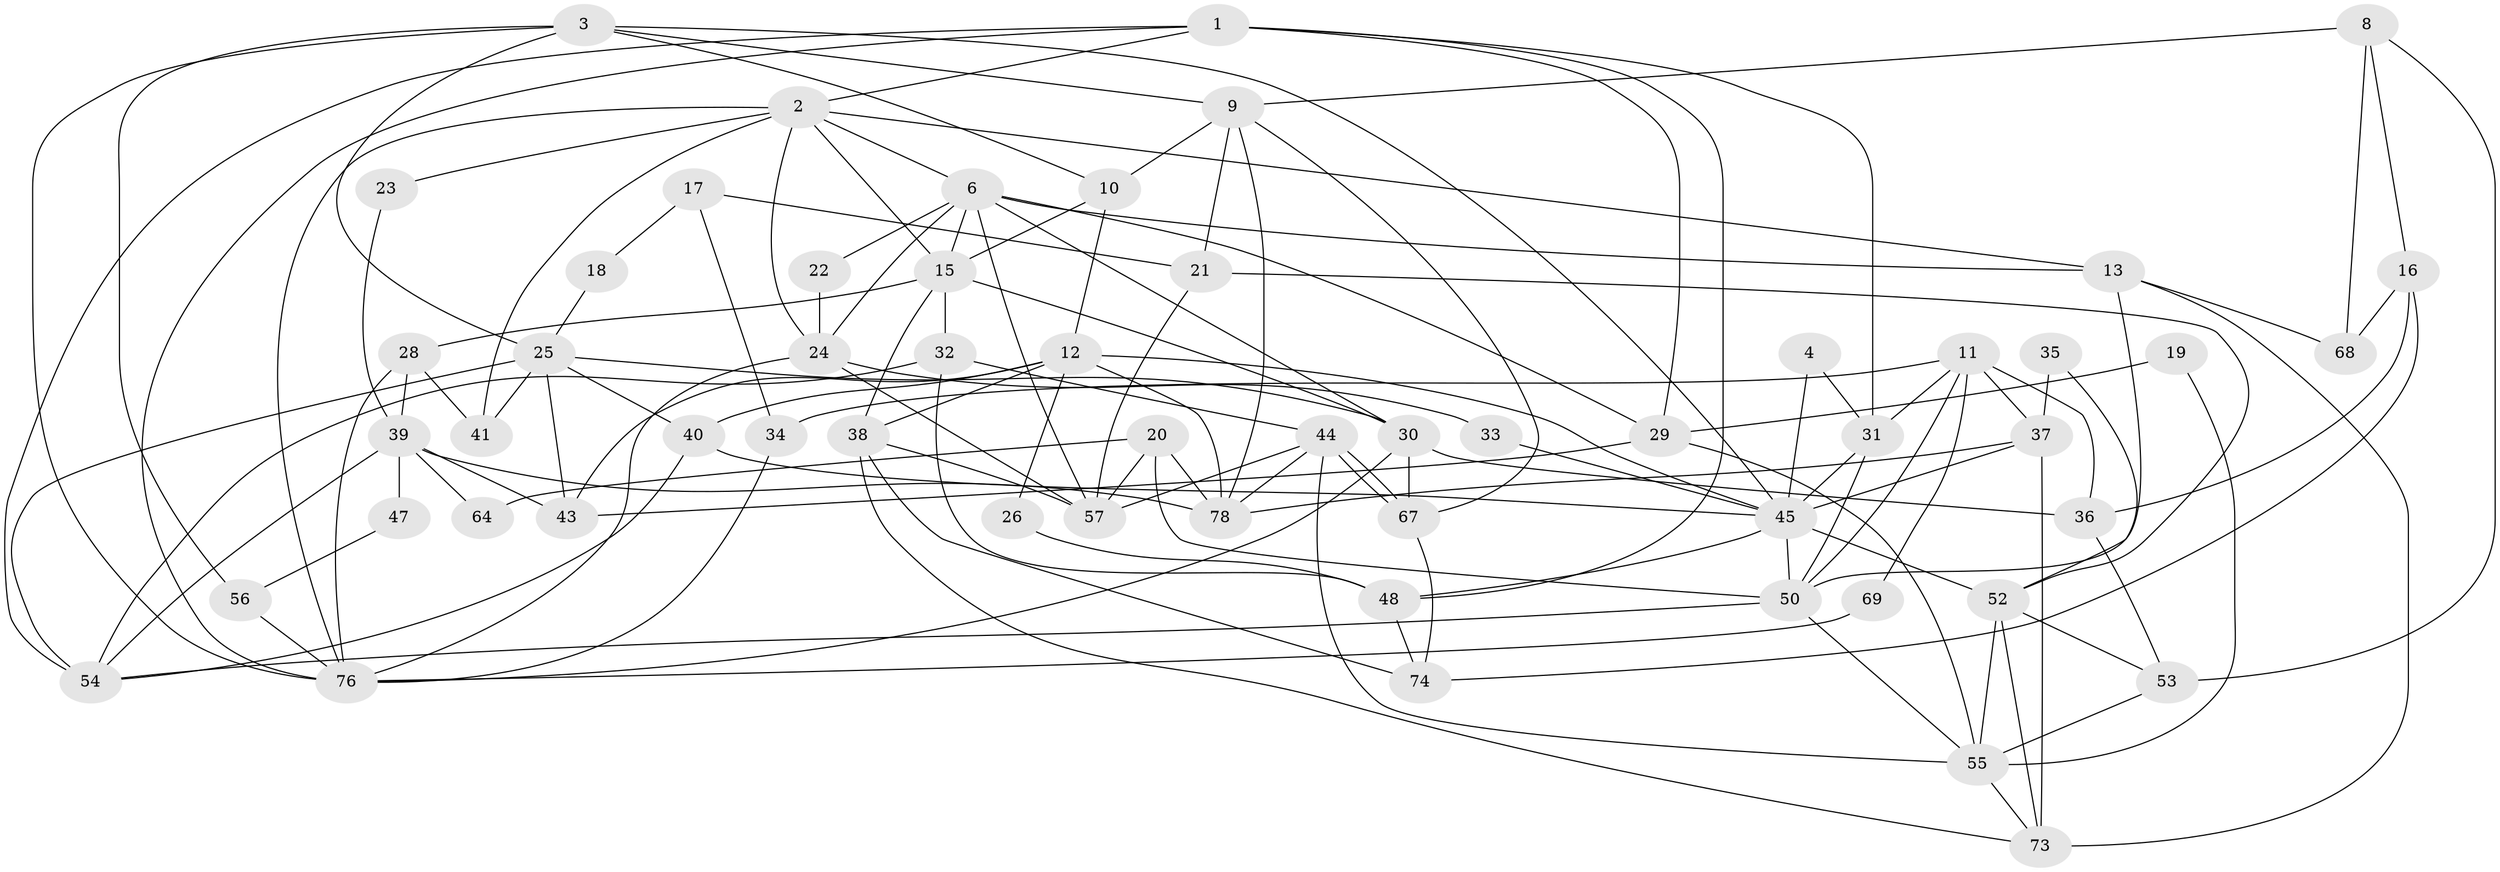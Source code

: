 // original degree distribution, {2: 0.15853658536585366, 6: 0.07317073170731707, 3: 0.23170731707317074, 7: 0.07317073170731707, 4: 0.2804878048780488, 5: 0.18292682926829268}
// Generated by graph-tools (version 1.1) at 2025/11/02/27/25 16:11:23]
// undirected, 57 vertices, 134 edges
graph export_dot {
graph [start="1"]
  node [color=gray90,style=filled];
  1 [super="+5"];
  2 [super="+51"];
  3 [super="+27"];
  4;
  6 [super="+7"];
  8;
  9 [super="+59"];
  10;
  11 [super="+42"];
  12 [super="+75"];
  13 [super="+14"];
  15 [super="+66"];
  16;
  17;
  18;
  19;
  20;
  21;
  22;
  23;
  24;
  25 [super="+46"];
  26;
  28;
  29;
  30 [super="+62"];
  31;
  32;
  33;
  34;
  35;
  36;
  37 [super="+63"];
  38 [super="+72"];
  39 [super="+49"];
  40 [super="+61"];
  41 [super="+80"];
  43;
  44 [super="+70"];
  45 [super="+82"];
  47;
  48 [super="+60"];
  50;
  52 [super="+58"];
  53;
  54;
  55 [super="+71"];
  56;
  57 [super="+65"];
  64;
  67;
  68;
  69;
  73;
  74 [super="+79"];
  76 [super="+77"];
  78 [super="+81"];
  1 -- 29;
  1 -- 48;
  1 -- 2;
  1 -- 54;
  1 -- 76;
  1 -- 31;
  2 -- 24;
  2 -- 76;
  2 -- 13;
  2 -- 6;
  2 -- 23;
  2 -- 15;
  2 -- 41;
  3 -- 76;
  3 -- 45;
  3 -- 56;
  3 -- 9;
  3 -- 10;
  3 -- 25;
  4 -- 31;
  4 -- 45;
  6 -- 15;
  6 -- 24;
  6 -- 29;
  6 -- 30;
  6 -- 57;
  6 -- 13;
  6 -- 22;
  8 -- 16;
  8 -- 53;
  8 -- 68;
  8 -- 9;
  9 -- 67;
  9 -- 21;
  9 -- 10;
  9 -- 78;
  10 -- 15;
  10 -- 12;
  11 -- 36;
  11 -- 37 [weight=2];
  11 -- 34;
  11 -- 50;
  11 -- 69;
  11 -- 31;
  12 -- 43;
  12 -- 78;
  12 -- 40;
  12 -- 26;
  12 -- 45;
  12 -- 38;
  13 -- 68;
  13 -- 73;
  13 -- 50;
  15 -- 32;
  15 -- 28;
  15 -- 38;
  15 -- 30 [weight=2];
  16 -- 36;
  16 -- 68;
  16 -- 74;
  17 -- 21;
  17 -- 34;
  17 -- 18;
  18 -- 25;
  19 -- 55;
  19 -- 29;
  20 -- 50;
  20 -- 64;
  20 -- 78;
  20 -- 57;
  21 -- 52;
  21 -- 57;
  22 -- 24;
  23 -- 39;
  24 -- 33;
  24 -- 76;
  24 -- 57;
  25 -- 41;
  25 -- 40;
  25 -- 30;
  25 -- 54;
  25 -- 43;
  26 -- 48;
  28 -- 76;
  28 -- 39;
  28 -- 41;
  29 -- 43;
  29 -- 55;
  30 -- 67;
  30 -- 36;
  30 -- 76;
  31 -- 45;
  31 -- 50;
  32 -- 44;
  32 -- 54;
  32 -- 48;
  33 -- 45;
  34 -- 76;
  35 -- 37;
  35 -- 52;
  36 -- 53;
  37 -- 73;
  37 -- 45;
  37 -- 78;
  38 -- 57;
  38 -- 73;
  38 -- 74;
  39 -- 78;
  39 -- 54;
  39 -- 47;
  39 -- 64;
  39 -- 43;
  40 -- 54;
  40 -- 45;
  44 -- 67;
  44 -- 67;
  44 -- 78 [weight=2];
  44 -- 57;
  44 -- 55;
  45 -- 48;
  45 -- 52 [weight=2];
  45 -- 50;
  47 -- 56;
  48 -- 74;
  50 -- 54;
  50 -- 55;
  52 -- 55;
  52 -- 73;
  52 -- 53;
  53 -- 55;
  55 -- 73;
  56 -- 76;
  67 -- 74;
  69 -- 76;
}
